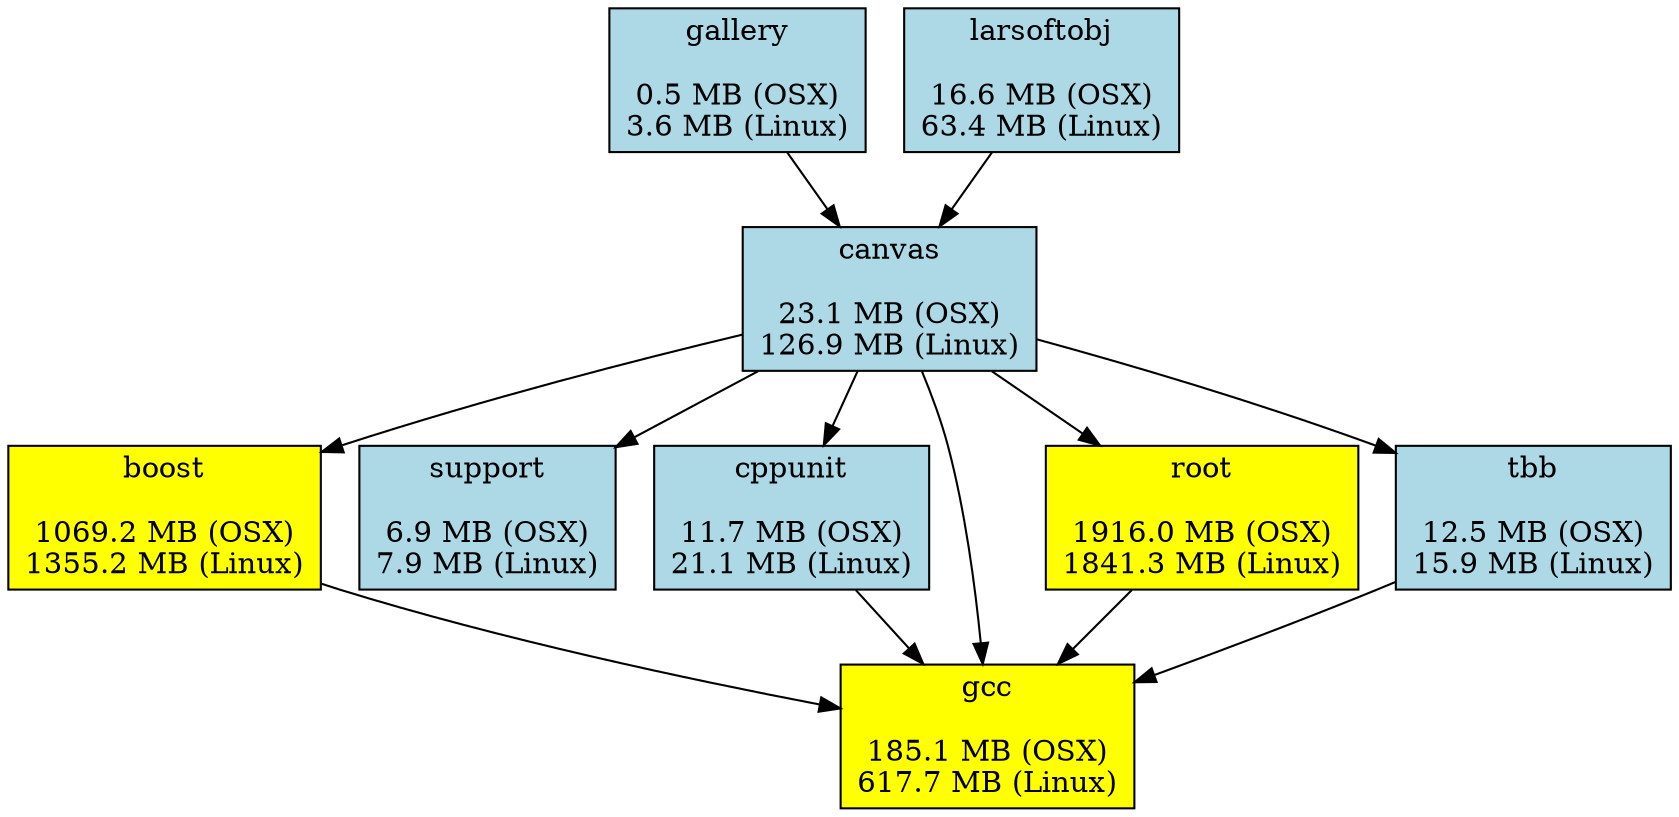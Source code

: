 digraph G
{
  node [shape=box, style=filled, fillcolor=lightblue];
  gallery [label="gallery\n\n0.5 MB (OSX)\n3.6 MB (Linux)\n"]
  canvas  [label="canvas\n\n23.1 MB (OSX)\n126.9 MB (Linux)\n"]
  boost [label="boost\n\n1069.2 MB (OSX)\n1355.2 MB (Linux)\n", fillcolor=yellow]
  support [label="support\n\n6.9 MB (OSX)\n7.9 MB (Linux)\n" ]
  cppunit [label="cppunit\n\n11.7 MB (OSX)\n21.1 MB (Linux)\n" ]
  gcc [label="gcc\n\n185.1 MB (OSX)\n617.7 MB (Linux)\n", fillcolor=yellow ]
  larsoftobj [label="larsoftobj\n\n16.6 MB (OSX)\n63.4 MB (Linux)\n"]
  root [label="root\n\n1916.0 MB (OSX)\n1841.3 MB (Linux)\n", fillcolor=yellow]
  tbb [label="tbb\n\n12.5 MB (OSX)\n15.9 MB (Linux)\n"]

  gallery -> canvas;
  larsoftobj -> canvas;
  canvas -> root;
  canvas -> boost;
  canvas -> cppunit;
  canvas -> tbb;
  canvas -> support;
  canvas -> gcc;
  root -> gcc;
  boost -> gcc;
  cppunit -> gcc;
  tbb -> gcc;
}
